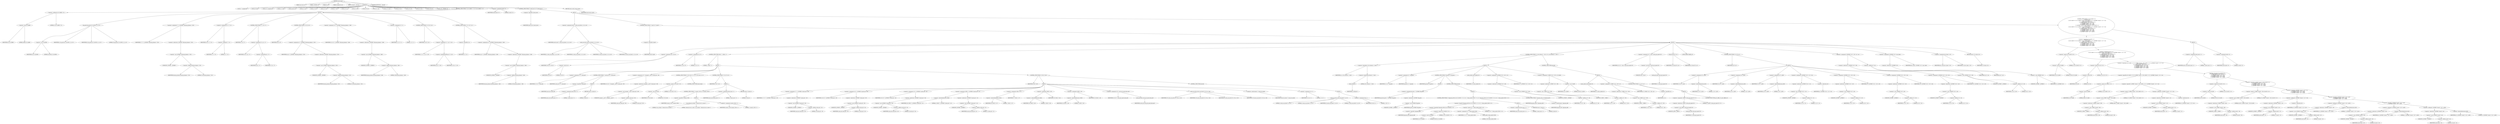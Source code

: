 digraph cache_insert {  
"1000120" [label = "(METHOD,cache_insert)" ]
"1000121" [label = "(PARAM,const char *a1)" ]
"1000122" [label = "(PARAM,_DWORD *a2)" ]
"1000123" [label = "(PARAM,int a3)" ]
"1000124" [label = "(PARAM,unsigned int a4)" ]
"1000125" [label = "(PARAM,unsigned __int16 a5)" ]
"1000126" [label = "(BLOCK,,)" ]
"1000127" [label = "(LOCAL,v7: unsigned int)" ]
"1000128" [label = "(LOCAL,v8: bool)" ]
"1000129" [label = "(LOCAL,v10: unsigned int)" ]
"1000130" [label = "(LOCAL,v11: bool)" ]
"1000131" [label = "(LOCAL,result: int)" ]
"1000132" [label = "(LOCAL,v14: int)" ]
"1000133" [label = "(LOCAL,v15: int)" ]
"1000134" [label = "(LOCAL,v16: int)" ]
"1000135" [label = "(LOCAL,v17: int)" ]
"1000136" [label = "(LOCAL,v18: int)" ]
"1000137" [label = "(LOCAL,v19: int)" ]
"1000138" [label = "(LOCAL,v20: int)" ]
"1000139" [label = "(LOCAL,v21: int)" ]
"1000140" [label = "(LOCAL,v22: char *)" ]
"1000141" [label = "(LOCAL,v23: int)" ]
"1000142" [label = "(LOCAL,v24: int)" ]
"1000143" [label = "(LOCAL,v25: int)" ]
"1000144" [label = "(LOCAL,v28: int)" ]
"1000145" [label = "(LOCAL,v29: _DWORD [ 4 ])" ]
"1000146" [label = "(CONTROL_STRUCTURE,if ( (a5 & 0x980) != 0 ),if ( (a5 & 0x980) != 0 ))" ]
"1000147" [label = "(<operator>.notEquals,(a5 & 0x980) != 0)" ]
"1000148" [label = "(<operator>.and,a5 & 0x980)" ]
"1000149" [label = "(IDENTIFIER,a5,a5 & 0x980)" ]
"1000150" [label = "(LITERAL,0x980,a5 & 0x980)" ]
"1000151" [label = "(LITERAL,0,(a5 & 0x980) != 0)" ]
"1000152" [label = "(BLOCK,,)" ]
"1000153" [label = "(log_query,log_query(a5 | 0x10000, a1, a2, 0))" ]
"1000154" [label = "(<operator>.or,a5 | 0x10000)" ]
"1000155" [label = "(IDENTIFIER,a5,a5 | 0x10000)" ]
"1000156" [label = "(LITERAL,0x10000,a5 | 0x10000)" ]
"1000157" [label = "(IDENTIFIER,a1,log_query(a5 | 0x10000, a1, a2, 0))" ]
"1000158" [label = "(IDENTIFIER,a2,log_query(a5 | 0x10000, a1, a2, 0))" ]
"1000159" [label = "(LITERAL,0,log_query(a5 | 0x10000, a1, a2, 0))" ]
"1000160" [label = "(<operator>.assignment,v7 = *(_DWORD *)(dnsmasq_daemon + 252))" ]
"1000161" [label = "(IDENTIFIER,v7,v7 = *(_DWORD *)(dnsmasq_daemon + 252))" ]
"1000162" [label = "(<operator>.indirection,*(_DWORD *)(dnsmasq_daemon + 252))" ]
"1000163" [label = "(<operator>.cast,(_DWORD *)(dnsmasq_daemon + 252))" ]
"1000164" [label = "(UNKNOWN,_DWORD *,_DWORD *)" ]
"1000165" [label = "(<operator>.addition,dnsmasq_daemon + 252)" ]
"1000166" [label = "(IDENTIFIER,dnsmasq_daemon,dnsmasq_daemon + 252)" ]
"1000167" [label = "(LITERAL,252,dnsmasq_daemon + 252)" ]
"1000168" [label = "(<operator>.assignment,v8 = v7 != 0)" ]
"1000169" [label = "(IDENTIFIER,v8,v8 = v7 != 0)" ]
"1000170" [label = "(<operator>.notEquals,v7 != 0)" ]
"1000171" [label = "(IDENTIFIER,v7,v7 != 0)" ]
"1000172" [label = "(LITERAL,0,v7 != 0)" ]
"1000173" [label = "(CONTROL_STRUCTURE,if ( v7 ),if ( v7 ))" ]
"1000174" [label = "(IDENTIFIER,v7,if ( v7 ))" ]
"1000175" [label = "(<operator>.assignment,v8 = a4 > v7)" ]
"1000176" [label = "(IDENTIFIER,v8,v8 = a4 > v7)" ]
"1000177" [label = "(<operator>.greaterThan,a4 > v7)" ]
"1000178" [label = "(IDENTIFIER,a4,a4 > v7)" ]
"1000179" [label = "(IDENTIFIER,v7,a4 > v7)" ]
"1000180" [label = "(CONTROL_STRUCTURE,if ( v8 ),if ( v8 ))" ]
"1000181" [label = "(IDENTIFIER,v8,if ( v8 ))" ]
"1000182" [label = "(<operator>.assignment,a4 = *(_DWORD *)(dnsmasq_daemon + 252))" ]
"1000183" [label = "(IDENTIFIER,a4,a4 = *(_DWORD *)(dnsmasq_daemon + 252))" ]
"1000184" [label = "(<operator>.indirection,*(_DWORD *)(dnsmasq_daemon + 252))" ]
"1000185" [label = "(<operator>.cast,(_DWORD *)(dnsmasq_daemon + 252))" ]
"1000186" [label = "(UNKNOWN,_DWORD *,_DWORD *)" ]
"1000187" [label = "(<operator>.addition,dnsmasq_daemon + 252)" ]
"1000188" [label = "(IDENTIFIER,dnsmasq_daemon,dnsmasq_daemon + 252)" ]
"1000189" [label = "(LITERAL,252,dnsmasq_daemon + 252)" ]
"1000190" [label = "(<operator>.assignment,v10 = *(_DWORD *)(dnsmasq_daemon + 248))" ]
"1000191" [label = "(IDENTIFIER,v10,v10 = *(_DWORD *)(dnsmasq_daemon + 248))" ]
"1000192" [label = "(<operator>.indirection,*(_DWORD *)(dnsmasq_daemon + 248))" ]
"1000193" [label = "(<operator>.cast,(_DWORD *)(dnsmasq_daemon + 248))" ]
"1000194" [label = "(UNKNOWN,_DWORD *,_DWORD *)" ]
"1000195" [label = "(<operator>.addition,dnsmasq_daemon + 248)" ]
"1000196" [label = "(IDENTIFIER,dnsmasq_daemon,dnsmasq_daemon + 248)" ]
"1000197" [label = "(LITERAL,248,dnsmasq_daemon + 248)" ]
"1000198" [label = "(<operator>.assignment,v11 = 1)" ]
"1000199" [label = "(IDENTIFIER,v11,v11 = 1)" ]
"1000200" [label = "(LITERAL,1,v11 = 1)" ]
"1000201" [label = "(CONTROL_STRUCTURE,if ( v10 ),if ( v10 ))" ]
"1000202" [label = "(IDENTIFIER,v10,if ( v10 ))" ]
"1000203" [label = "(<operator>.assignment,v11 = a4 >= v10)" ]
"1000204" [label = "(IDENTIFIER,v11,v11 = a4 >= v10)" ]
"1000205" [label = "(<operator>.greaterEqualsThan,a4 >= v10)" ]
"1000206" [label = "(IDENTIFIER,a4,a4 >= v10)" ]
"1000207" [label = "(IDENTIFIER,v10,a4 >= v10)" ]
"1000208" [label = "(CONTROL_STRUCTURE,if ( !v11 ),if ( !v11 ))" ]
"1000209" [label = "(<operator>.logicalNot,!v11)" ]
"1000210" [label = "(IDENTIFIER,v11,!v11)" ]
"1000211" [label = "(<operator>.assignment,a4 = *(_DWORD *)(dnsmasq_daemon + 248))" ]
"1000212" [label = "(IDENTIFIER,a4,a4 = *(_DWORD *)(dnsmasq_daemon + 248))" ]
"1000213" [label = "(<operator>.indirection,*(_DWORD *)(dnsmasq_daemon + 248))" ]
"1000214" [label = "(<operator>.cast,(_DWORD *)(dnsmasq_daemon + 248))" ]
"1000215" [label = "(UNKNOWN,_DWORD *,_DWORD *)" ]
"1000216" [label = "(<operator>.addition,dnsmasq_daemon + 248)" ]
"1000217" [label = "(IDENTIFIER,dnsmasq_daemon,dnsmasq_daemon + 248)" ]
"1000218" [label = "(LITERAL,248,dnsmasq_daemon + 248)" ]
"1000219" [label = "(<operator>.assignment,result = 0)" ]
"1000220" [label = "(IDENTIFIER,result,result = 0)" ]
"1000221" [label = "(LITERAL,0,result = 0)" ]
"1000222" [label = "(CONTROL_STRUCTURE,if ( !insert_error ),if ( !insert_error ))" ]
"1000223" [label = "(<operator>.logicalNot,!insert_error)" ]
"1000224" [label = "(IDENTIFIER,insert_error,!insert_error)" ]
"1000225" [label = "(BLOCK,,)" ]
"1000226" [label = "(<operator>.assignment,result = cache_scan_free(a1, a2, a3, a5))" ]
"1000227" [label = "(IDENTIFIER,result,result = cache_scan_free(a1, a2, a3, a5))" ]
"1000228" [label = "(cache_scan_free,cache_scan_free(a1, a2, a3, a5))" ]
"1000229" [label = "(IDENTIFIER,a1,cache_scan_free(a1, a2, a3, a5))" ]
"1000230" [label = "(IDENTIFIER,a2,cache_scan_free(a1, a2, a3, a5))" ]
"1000231" [label = "(IDENTIFIER,a3,cache_scan_free(a1, a2, a3, a5))" ]
"1000232" [label = "(IDENTIFIER,a5,cache_scan_free(a1, a2, a3, a5))" ]
"1000233" [label = "(CONTROL_STRUCTURE,if ( !result ),if ( !result ))" ]
"1000234" [label = "(<operator>.logicalNot,!result)" ]
"1000235" [label = "(IDENTIFIER,result,!result)" ]
"1000236" [label = "(BLOCK,,)" ]
"1000237" [label = "(<operator>.assignment,v28 = a5 & 4)" ]
"1000238" [label = "(IDENTIFIER,v28,v28 = a5 & 4)" ]
"1000239" [label = "(<operator>.and,a5 & 4)" ]
"1000240" [label = "(IDENTIFIER,a5,a5 & 4)" ]
"1000241" [label = "(LITERAL,4,a5 & 4)" ]
"1000242" [label = "(<operator>.assignment,v14 = 0)" ]
"1000243" [label = "(IDENTIFIER,v14,v14 = 0)" ]
"1000244" [label = "(LITERAL,0,v14 = 0)" ]
"1000245" [label = "(CONTROL_STRUCTURE,while ( 1 ),while ( 1 ))" ]
"1000246" [label = "(LITERAL,1,while ( 1 ))" ]
"1000247" [label = "(BLOCK,,)" ]
"1000248" [label = "(<operator>.assignment,v15 = cache_tail)" ]
"1000249" [label = "(IDENTIFIER,v15,v15 = cache_tail)" ]
"1000250" [label = "(IDENTIFIER,cache_tail,v15 = cache_tail)" ]
"1000251" [label = "(CONTROL_STRUCTURE,if ( !cache_tail ),if ( !cache_tail ))" ]
"1000252" [label = "(<operator>.logicalNot,!cache_tail)" ]
"1000253" [label = "(IDENTIFIER,cache_tail,!cache_tail)" ]
"1000254" [label = "(BLOCK,,)" ]
"1000255" [label = "(<operator>.assignment,insert_error = 1)" ]
"1000256" [label = "(IDENTIFIER,insert_error,insert_error = 1)" ]
"1000257" [label = "(LITERAL,1,insert_error = 1)" ]
"1000258" [label = "(RETURN,return 0;,return 0;)" ]
"1000259" [label = "(LITERAL,0,return 0;)" ]
"1000260" [label = "(<operator>.assignment,v16 = *(unsigned __int16 *)(cache_tail + 36))" ]
"1000261" [label = "(IDENTIFIER,v16,v16 = *(unsigned __int16 *)(cache_tail + 36))" ]
"1000262" [label = "(<operator>.indirection,*(unsigned __int16 *)(cache_tail + 36))" ]
"1000263" [label = "(<operator>.cast,(unsigned __int16 *)(cache_tail + 36))" ]
"1000264" [label = "(UNKNOWN,unsigned __int16 *,unsigned __int16 *)" ]
"1000265" [label = "(<operator>.addition,cache_tail + 36)" ]
"1000266" [label = "(IDENTIFIER,cache_tail,cache_tail + 36)" ]
"1000267" [label = "(LITERAL,36,cache_tail + 36)" ]
"1000268" [label = "(CONTROL_STRUCTURE,if ( (v16 & 0xC) == 0 ),if ( (v16 & 0xC) == 0 ))" ]
"1000269" [label = "(<operator>.equals,(v16 & 0xC) == 0)" ]
"1000270" [label = "(<operator>.and,v16 & 0xC)" ]
"1000271" [label = "(IDENTIFIER,v16,v16 & 0xC)" ]
"1000272" [label = "(LITERAL,0xC,v16 & 0xC)" ]
"1000273" [label = "(LITERAL,0,(v16 & 0xC) == 0)" ]
"1000274" [label = "(CONTROL_STRUCTURE,break;,break;)" ]
"1000275" [label = "(CONTROL_STRUCTURE,if ( v14 ),if ( v14 ))" ]
"1000276" [label = "(IDENTIFIER,v14,if ( v14 ))" ]
"1000277" [label = "(BLOCK,,)" ]
"1000278" [label = "(CONTROL_STRUCTURE,if ( !warned_11054 ),if ( !warned_11054 ))" ]
"1000279" [label = "(<operator>.logicalNot,!warned_11054)" ]
"1000280" [label = "(IDENTIFIER,warned_11054,!warned_11054)" ]
"1000281" [label = "(BLOCK,,)" ]
"1000282" [label = "(my_syslog,my_syslog(3, \"Internal error in cache.\"))" ]
"1000283" [label = "(LITERAL,3,my_syslog(3, \"Internal error in cache.\"))" ]
"1000284" [label = "(LITERAL,\"Internal error in cache.\",my_syslog(3, \"Internal error in cache.\"))" ]
"1000285" [label = "(<operator>.assignment,warned_11054 = 1)" ]
"1000286" [label = "(IDENTIFIER,warned_11054,warned_11054 = 1)" ]
"1000287" [label = "(LITERAL,1,warned_11054 = 1)" ]
"1000288" [label = "(<operator>.assignment,insert_error = 1)" ]
"1000289" [label = "(IDENTIFIER,insert_error,insert_error = 1)" ]
"1000290" [label = "(LITERAL,1,insert_error = 1)" ]
"1000291" [label = "(RETURN,return 0;,return 0;)" ]
"1000292" [label = "(LITERAL,0,return 0;)" ]
"1000293" [label = "(CONTROL_STRUCTURE,if ( v28 ),if ( v28 ))" ]
"1000294" [label = "(IDENTIFIER,v28,if ( v28 ))" ]
"1000295" [label = "(BLOCK,,)" ]
"1000296" [label = "(<operator>.assignment,v17 = *(_DWORD *)(cache_tail + 16))" ]
"1000297" [label = "(IDENTIFIER,v17,v17 = *(_DWORD *)(cache_tail + 16))" ]
"1000298" [label = "(<operator>.indirection,*(_DWORD *)(cache_tail + 16))" ]
"1000299" [label = "(<operator>.cast,(_DWORD *)(cache_tail + 16))" ]
"1000300" [label = "(UNKNOWN,_DWORD *,_DWORD *)" ]
"1000301" [label = "(<operator>.addition,cache_tail + 16)" ]
"1000302" [label = "(IDENTIFIER,cache_tail,cache_tail + 16)" ]
"1000303" [label = "(LITERAL,16,cache_tail + 16)" ]
"1000304" [label = "(<operator>.assignment,v18 = *(_DWORD *)(cache_tail + 20))" ]
"1000305" [label = "(IDENTIFIER,v18,v18 = *(_DWORD *)(cache_tail + 20))" ]
"1000306" [label = "(<operator>.indirection,*(_DWORD *)(cache_tail + 20))" ]
"1000307" [label = "(<operator>.cast,(_DWORD *)(cache_tail + 20))" ]
"1000308" [label = "(UNKNOWN,_DWORD *,_DWORD *)" ]
"1000309" [label = "(<operator>.addition,cache_tail + 20)" ]
"1000310" [label = "(IDENTIFIER,cache_tail,cache_tail + 20)" ]
"1000311" [label = "(LITERAL,20,cache_tail + 20)" ]
"1000312" [label = "(<operator>.assignment,v19 = *(_DWORD *)(cache_tail + 24))" ]
"1000313" [label = "(IDENTIFIER,v19,v19 = *(_DWORD *)(cache_tail + 24))" ]
"1000314" [label = "(<operator>.indirection,*(_DWORD *)(cache_tail + 24))" ]
"1000315" [label = "(<operator>.cast,(_DWORD *)(cache_tail + 24))" ]
"1000316" [label = "(UNKNOWN,_DWORD *,_DWORD *)" ]
"1000317" [label = "(<operator>.addition,cache_tail + 24)" ]
"1000318" [label = "(IDENTIFIER,cache_tail,cache_tail + 24)" ]
"1000319" [label = "(LITERAL,24,cache_tail + 24)" ]
"1000320" [label = "(<operator>.assignment,v29[0] = *(_DWORD *)(cache_tail + 12))" ]
"1000321" [label = "(<operator>.indirectIndexAccess,v29[0])" ]
"1000322" [label = "(IDENTIFIER,v29,v29[0] = *(_DWORD *)(cache_tail + 12))" ]
"1000323" [label = "(LITERAL,0,v29[0] = *(_DWORD *)(cache_tail + 12))" ]
"1000324" [label = "(<operator>.indirection,*(_DWORD *)(cache_tail + 12))" ]
"1000325" [label = "(<operator>.cast,(_DWORD *)(cache_tail + 12))" ]
"1000326" [label = "(UNKNOWN,_DWORD *,_DWORD *)" ]
"1000327" [label = "(<operator>.addition,cache_tail + 12)" ]
"1000328" [label = "(IDENTIFIER,cache_tail,cache_tail + 12)" ]
"1000329" [label = "(LITERAL,12,cache_tail + 12)" ]
"1000330" [label = "(<operator>.assignment,v29[1] = v17)" ]
"1000331" [label = "(<operator>.indirectIndexAccess,v29[1])" ]
"1000332" [label = "(IDENTIFIER,v29,v29[1] = v17)" ]
"1000333" [label = "(LITERAL,1,v29[1] = v17)" ]
"1000334" [label = "(IDENTIFIER,v17,v29[1] = v17)" ]
"1000335" [label = "(<operator>.assignment,v29[2] = v18)" ]
"1000336" [label = "(<operator>.indirectIndexAccess,v29[2])" ]
"1000337" [label = "(IDENTIFIER,v29,v29[2] = v18)" ]
"1000338" [label = "(LITERAL,2,v29[2] = v18)" ]
"1000339" [label = "(IDENTIFIER,v18,v29[2] = v18)" ]
"1000340" [label = "(<operator>.assignment,v29[3] = v19)" ]
"1000341" [label = "(<operator>.indirectIndexAccess,v29[3])" ]
"1000342" [label = "(IDENTIFIER,v29,v29[3] = v19)" ]
"1000343" [label = "(LITERAL,3,v29[3] = v19)" ]
"1000344" [label = "(IDENTIFIER,v19,v29[3] = v19)" ]
"1000345" [label = "(<operator>.assignment,v20 = cache_get_name(cache_tail))" ]
"1000346" [label = "(IDENTIFIER,v20,v20 = cache_get_name(cache_tail))" ]
"1000347" [label = "(cache_get_name,cache_get_name(cache_tail))" ]
"1000348" [label = "(IDENTIFIER,cache_tail,cache_get_name(cache_tail))" ]
"1000349" [label = "(cache_scan_free,cache_scan_free(v20, v29, a3, v16))" ]
"1000350" [label = "(IDENTIFIER,v20,cache_scan_free(v20, v29, a3, v16))" ]
"1000351" [label = "(IDENTIFIER,v29,cache_scan_free(v20, v29, a3, v16))" ]
"1000352" [label = "(IDENTIFIER,a3,cache_scan_free(v20, v29, a3, v16))" ]
"1000353" [label = "(IDENTIFIER,v16,cache_scan_free(v20, v29, a3, v16))" ]
"1000354" [label = "(<operator>.preIncrement,++cache_live_freed)" ]
"1000355" [label = "(IDENTIFIER,cache_live_freed,++cache_live_freed)" ]
"1000356" [label = "(<operator>.assignment,v14 = 1)" ]
"1000357" [label = "(IDENTIFIER,v14,v14 = 1)" ]
"1000358" [label = "(LITERAL,1,v14 = 1)" ]
"1000359" [label = "(CONTROL_STRUCTURE,else,else)" ]
"1000360" [label = "(BLOCK,,)" ]
"1000361" [label = "(cache_scan_free,cache_scan_free(0, 0, a3, 0))" ]
"1000362" [label = "(LITERAL,0,cache_scan_free(0, 0, a3, 0))" ]
"1000363" [label = "(LITERAL,0,cache_scan_free(0, 0, a3, 0))" ]
"1000364" [label = "(IDENTIFIER,a3,cache_scan_free(0, 0, a3, 0))" ]
"1000365" [label = "(LITERAL,0,cache_scan_free(0, 0, a3, 0))" ]
"1000366" [label = "(<operator>.assignment,v28 = 1)" ]
"1000367" [label = "(IDENTIFIER,v28,v28 = 1)" ]
"1000368" [label = "(LITERAL,1,v28 = 1)" ]
"1000369" [label = "(CONTROL_STRUCTURE,if ( a1 && strlen(a1) > 0x31 ),if ( a1 && strlen(a1) > 0x31 ))" ]
"1000370" [label = "(<operator>.logicalAnd,a1 && strlen(a1) > 0x31)" ]
"1000371" [label = "(IDENTIFIER,a1,a1 && strlen(a1) > 0x31)" ]
"1000372" [label = "(<operator>.greaterThan,strlen(a1) > 0x31)" ]
"1000373" [label = "(strlen,strlen(a1))" ]
"1000374" [label = "(IDENTIFIER,a1,strlen(a1))" ]
"1000375" [label = "(LITERAL,0x31,strlen(a1) > 0x31)" ]
"1000376" [label = "(BLOCK,,)" ]
"1000377" [label = "(<operator>.assignment,v21 = big_free)" ]
"1000378" [label = "(IDENTIFIER,v21,v21 = big_free)" ]
"1000379" [label = "(IDENTIFIER,big_free,v21 = big_free)" ]
"1000380" [label = "(CONTROL_STRUCTURE,if ( big_free ),if ( big_free ))" ]
"1000381" [label = "(IDENTIFIER,big_free,if ( big_free ))" ]
"1000382" [label = "(BLOCK,,)" ]
"1000383" [label = "(<operator>.assignment,big_free = *(_DWORD *)big_free)" ]
"1000384" [label = "(IDENTIFIER,big_free,big_free = *(_DWORD *)big_free)" ]
"1000385" [label = "(<operator>.indirection,*(_DWORD *)big_free)" ]
"1000386" [label = "(<operator>.cast,(_DWORD *)big_free)" ]
"1000387" [label = "(UNKNOWN,_DWORD *,_DWORD *)" ]
"1000388" [label = "(IDENTIFIER,big_free,(_DWORD *)big_free)" ]
"1000389" [label = "(CONTROL_STRUCTURE,else,else)" ]
"1000390" [label = "(BLOCK,,)" ]
"1000391" [label = "(CONTROL_STRUCTURE,if ( !bignames_left && (a5 & 0x5000) == 0 || (v21 = whine_malloc(1028)) == 0 ),if ( !bignames_left && (a5 & 0x5000) == 0 || (v21 = whine_malloc(1028)) == 0 ))" ]
"1000392" [label = "(<operator>.logicalOr,!bignames_left && (a5 & 0x5000) == 0 || (v21 = whine_malloc(1028)) == 0)" ]
"1000393" [label = "(<operator>.logicalAnd,!bignames_left && (a5 & 0x5000) == 0)" ]
"1000394" [label = "(<operator>.logicalNot,!bignames_left)" ]
"1000395" [label = "(IDENTIFIER,bignames_left,!bignames_left)" ]
"1000396" [label = "(<operator>.equals,(a5 & 0x5000) == 0)" ]
"1000397" [label = "(<operator>.and,a5 & 0x5000)" ]
"1000398" [label = "(IDENTIFIER,a5,a5 & 0x5000)" ]
"1000399" [label = "(LITERAL,0x5000,a5 & 0x5000)" ]
"1000400" [label = "(LITERAL,0,(a5 & 0x5000) == 0)" ]
"1000401" [label = "(<operator>.equals,(v21 = whine_malloc(1028)) == 0)" ]
"1000402" [label = "(<operator>.assignment,v21 = whine_malloc(1028))" ]
"1000403" [label = "(IDENTIFIER,v21,v21 = whine_malloc(1028))" ]
"1000404" [label = "(whine_malloc,whine_malloc(1028))" ]
"1000405" [label = "(LITERAL,1028,whine_malloc(1028))" ]
"1000406" [label = "(LITERAL,0,(v21 = whine_malloc(1028)) == 0)" ]
"1000407" [label = "(BLOCK,,)" ]
"1000408" [label = "(<operator>.assignment,insert_error = 1)" ]
"1000409" [label = "(IDENTIFIER,insert_error,insert_error = 1)" ]
"1000410" [label = "(LITERAL,1,insert_error = 1)" ]
"1000411" [label = "(RETURN,return 0;,return 0;)" ]
"1000412" [label = "(LITERAL,0,return 0;)" ]
"1000413" [label = "(CONTROL_STRUCTURE,if ( bignames_left ),if ( bignames_left ))" ]
"1000414" [label = "(IDENTIFIER,bignames_left,if ( bignames_left ))" ]
"1000415" [label = "(<operator>.preDecrement,--bignames_left)" ]
"1000416" [label = "(IDENTIFIER,bignames_left,--bignames_left)" ]
"1000417" [label = "(cache_unlink,cache_unlink(v15))" ]
"1000418" [label = "(IDENTIFIER,v15,cache_unlink(v15))" ]
"1000419" [label = "(<operator>.assignment,*(_DWORD *)(v15 + 40) = v21)" ]
"1000420" [label = "(<operator>.indirection,*(_DWORD *)(v15 + 40))" ]
"1000421" [label = "(<operator>.cast,(_DWORD *)(v15 + 40))" ]
"1000422" [label = "(UNKNOWN,_DWORD *,_DWORD *)" ]
"1000423" [label = "(<operator>.addition,v15 + 40)" ]
"1000424" [label = "(IDENTIFIER,v15,v15 + 40)" ]
"1000425" [label = "(LITERAL,40,v15 + 40)" ]
"1000426" [label = "(IDENTIFIER,v21,*(_DWORD *)(v15 + 40) = v21)" ]
"1000427" [label = "(<operator>.assignment,*(_WORD *)(v15 + 36) = a5 | 0x200)" ]
"1000428" [label = "(<operator>.indirection,*(_WORD *)(v15 + 36))" ]
"1000429" [label = "(<operator>.cast,(_WORD *)(v15 + 36))" ]
"1000430" [label = "(UNKNOWN,_WORD *,_WORD *)" ]
"1000431" [label = "(<operator>.addition,v15 + 36)" ]
"1000432" [label = "(IDENTIFIER,v15,v15 + 36)" ]
"1000433" [label = "(LITERAL,36,v15 + 36)" ]
"1000434" [label = "(<operator>.or,a5 | 0x200)" ]
"1000435" [label = "(IDENTIFIER,a5,a5 | 0x200)" ]
"1000436" [label = "(LITERAL,0x200,a5 | 0x200)" ]
"1000437" [label = "(CONTROL_STRUCTURE,else,else)" ]
"1000438" [label = "(BLOCK,,)" ]
"1000439" [label = "(cache_unlink,cache_unlink(v15))" ]
"1000440" [label = "(IDENTIFIER,v15,cache_unlink(v15))" ]
"1000441" [label = "(<operator>.assignment,*(_WORD *)(v15 + 36) = a5)" ]
"1000442" [label = "(<operator>.indirection,*(_WORD *)(v15 + 36))" ]
"1000443" [label = "(<operator>.cast,(_WORD *)(v15 + 36))" ]
"1000444" [label = "(UNKNOWN,_WORD *,_WORD *)" ]
"1000445" [label = "(<operator>.addition,v15 + 36)" ]
"1000446" [label = "(IDENTIFIER,v15,v15 + 36)" ]
"1000447" [label = "(LITERAL,36,v15 + 36)" ]
"1000448" [label = "(IDENTIFIER,a5,*(_WORD *)(v15 + 36) = a5)" ]
"1000449" [label = "(CONTROL_STRUCTURE,if ( !a1 ),if ( !a1 ))" ]
"1000450" [label = "(<operator>.logicalNot,!a1)" ]
"1000451" [label = "(IDENTIFIER,a1,!a1)" ]
"1000452" [label = "(BLOCK,,)" ]
"1000453" [label = "(<operator>.assignment,*(_BYTE *)cache_get_name(v15) = 0)" ]
"1000454" [label = "(<operator>.indirection,*(_BYTE *)cache_get_name(v15))" ]
"1000455" [label = "(<operator>.cast,(_BYTE *)cache_get_name(v15))" ]
"1000456" [label = "(UNKNOWN,_BYTE *,_BYTE *)" ]
"1000457" [label = "(cache_get_name,cache_get_name(v15))" ]
"1000458" [label = "(IDENTIFIER,v15,cache_get_name(v15))" ]
"1000459" [label = "(LITERAL,0,*(_BYTE *)cache_get_name(v15) = 0)" ]
"1000460" [label = "(CONTROL_STRUCTURE,goto LABEL_53;,goto LABEL_53;)" ]
"1000461" [label = "(<operator>.assignment,v22 = (char *)cache_get_name(v15))" ]
"1000462" [label = "(IDENTIFIER,v22,v22 = (char *)cache_get_name(v15))" ]
"1000463" [label = "(<operator>.cast,(char *)cache_get_name(v15))" ]
"1000464" [label = "(UNKNOWN,char *,char *)" ]
"1000465" [label = "(cache_get_name,cache_get_name(v15))" ]
"1000466" [label = "(IDENTIFIER,v15,cache_get_name(v15))" ]
"1000467" [label = "(strcpy,strcpy(v22, a1))" ]
"1000468" [label = "(IDENTIFIER,v22,strcpy(v22, a1))" ]
"1000469" [label = "(IDENTIFIER,a1,strcpy(v22, a1))" ]
"1000470" [label = "(JUMP_TARGET,LABEL_53)" ]
"1000471" [label = "(CONTROL_STRUCTURE,if ( a2 ),if ( a2 ))" ]
"1000472" [label = "(IDENTIFIER,a2,if ( a2 ))" ]
"1000473" [label = "(BLOCK,,)" ]
"1000474" [label = "(<operator>.assignment,v23 = a2[1])" ]
"1000475" [label = "(IDENTIFIER,v23,v23 = a2[1])" ]
"1000476" [label = "(<operator>.indirectIndexAccess,a2[1])" ]
"1000477" [label = "(IDENTIFIER,a2,v23 = a2[1])" ]
"1000478" [label = "(LITERAL,1,v23 = a2[1])" ]
"1000479" [label = "(<operator>.assignment,v24 = a2[2])" ]
"1000480" [label = "(IDENTIFIER,v24,v24 = a2[2])" ]
"1000481" [label = "(<operator>.indirectIndexAccess,a2[2])" ]
"1000482" [label = "(IDENTIFIER,a2,v24 = a2[2])" ]
"1000483" [label = "(LITERAL,2,v24 = a2[2])" ]
"1000484" [label = "(<operator>.assignment,v25 = a2[3])" ]
"1000485" [label = "(IDENTIFIER,v25,v25 = a2[3])" ]
"1000486" [label = "(<operator>.indirectIndexAccess,a2[3])" ]
"1000487" [label = "(IDENTIFIER,a2,v25 = a2[3])" ]
"1000488" [label = "(LITERAL,3,v25 = a2[3])" ]
"1000489" [label = "(<operator>.assignment,*(_DWORD *)(v15 + 12) = *a2)" ]
"1000490" [label = "(<operator>.indirection,*(_DWORD *)(v15 + 12))" ]
"1000491" [label = "(<operator>.cast,(_DWORD *)(v15 + 12))" ]
"1000492" [label = "(UNKNOWN,_DWORD *,_DWORD *)" ]
"1000493" [label = "(<operator>.addition,v15 + 12)" ]
"1000494" [label = "(IDENTIFIER,v15,v15 + 12)" ]
"1000495" [label = "(LITERAL,12,v15 + 12)" ]
"1000496" [label = "(<operator>.indirection,*a2)" ]
"1000497" [label = "(IDENTIFIER,a2,*(_DWORD *)(v15 + 12) = *a2)" ]
"1000498" [label = "(<operator>.assignment,*(_DWORD *)(v15 + 16) = v23)" ]
"1000499" [label = "(<operator>.indirection,*(_DWORD *)(v15 + 16))" ]
"1000500" [label = "(<operator>.cast,(_DWORD *)(v15 + 16))" ]
"1000501" [label = "(UNKNOWN,_DWORD *,_DWORD *)" ]
"1000502" [label = "(<operator>.addition,v15 + 16)" ]
"1000503" [label = "(IDENTIFIER,v15,v15 + 16)" ]
"1000504" [label = "(LITERAL,16,v15 + 16)" ]
"1000505" [label = "(IDENTIFIER,v23,*(_DWORD *)(v15 + 16) = v23)" ]
"1000506" [label = "(<operator>.assignment,*(_DWORD *)(v15 + 20) = v24)" ]
"1000507" [label = "(<operator>.indirection,*(_DWORD *)(v15 + 20))" ]
"1000508" [label = "(<operator>.cast,(_DWORD *)(v15 + 20))" ]
"1000509" [label = "(UNKNOWN,_DWORD *,_DWORD *)" ]
"1000510" [label = "(<operator>.addition,v15 + 20)" ]
"1000511" [label = "(IDENTIFIER,v15,v15 + 20)" ]
"1000512" [label = "(LITERAL,20,v15 + 20)" ]
"1000513" [label = "(IDENTIFIER,v24,*(_DWORD *)(v15 + 20) = v24)" ]
"1000514" [label = "(<operator>.assignment,*(_DWORD *)(v15 + 24) = v25)" ]
"1000515" [label = "(<operator>.indirection,*(_DWORD *)(v15 + 24))" ]
"1000516" [label = "(<operator>.cast,(_DWORD *)(v15 + 24))" ]
"1000517" [label = "(UNKNOWN,_DWORD *,_DWORD *)" ]
"1000518" [label = "(<operator>.addition,v15 + 24)" ]
"1000519" [label = "(IDENTIFIER,v15,v15 + 24)" ]
"1000520" [label = "(LITERAL,24,v15 + 24)" ]
"1000521" [label = "(IDENTIFIER,v25,*(_DWORD *)(v15 + 24) = v25)" ]
"1000522" [label = "(<operator>.assignment,*(_DWORD *)(v15 + 28) = a3 + a4)" ]
"1000523" [label = "(<operator>.indirection,*(_DWORD *)(v15 + 28))" ]
"1000524" [label = "(<operator>.cast,(_DWORD *)(v15 + 28))" ]
"1000525" [label = "(UNKNOWN,_DWORD *,_DWORD *)" ]
"1000526" [label = "(<operator>.addition,v15 + 28)" ]
"1000527" [label = "(IDENTIFIER,v15,v15 + 28)" ]
"1000528" [label = "(LITERAL,28,v15 + 28)" ]
"1000529" [label = "(<operator>.addition,a3 + a4)" ]
"1000530" [label = "(IDENTIFIER,a3,a3 + a4)" ]
"1000531" [label = "(IDENTIFIER,a4,a3 + a4)" ]
"1000532" [label = "(<operator>.assignment,*(_DWORD *)v15 = new_chain)" ]
"1000533" [label = "(<operator>.indirection,*(_DWORD *)v15)" ]
"1000534" [label = "(<operator>.cast,(_DWORD *)v15)" ]
"1000535" [label = "(UNKNOWN,_DWORD *,_DWORD *)" ]
"1000536" [label = "(IDENTIFIER,v15,(_DWORD *)v15)" ]
"1000537" [label = "(IDENTIFIER,new_chain,*(_DWORD *)v15 = new_chain)" ]
"1000538" [label = "(<operator>.assignment,new_chain = v15)" ]
"1000539" [label = "(IDENTIFIER,new_chain,new_chain = v15)" ]
"1000540" [label = "(IDENTIFIER,v15,new_chain = v15)" ]
"1000541" [label = "(RETURN,return v15;,return v15;)" ]
"1000542" [label = "(IDENTIFIER,v15,return v15;)" ]
"1000543" [label = "(CONTROL_STRUCTURE,if ( (a5 & 0x180) == 0\n      || (a5 & 8) == 0\n      || ((a5 & 0x80) == 0 || (*(_WORD *)(result + 36) & 0x80) == 0 || *(_DWORD *)(result + 12) != *a2)\n      && ((a5 & 0x100) == 0\n       || (*(_WORD *)(result + 36) & 0x100) == 0\n       || *(_DWORD *)(result + 12) != *a2\n       || *(_DWORD *)(result + 16) != a2[1]\n       || *(_DWORD *)(result + 20) != a2[2]\n       || *(_DWORD *)(result + 24) != a2[3]) ),if ( (a5 & 0x180) == 0\n      || (a5 & 8) == 0\n      || ((a5 & 0x80) == 0 || (*(_WORD *)(result + 36) & 0x80) == 0 || *(_DWORD *)(result + 12) != *a2)\n      && ((a5 & 0x100) == 0\n       || (*(_WORD *)(result + 36) & 0x100) == 0\n       || *(_DWORD *)(result + 12) != *a2\n       || *(_DWORD *)(result + 16) != a2[1]\n       || *(_DWORD *)(result + 20) != a2[2]\n       || *(_DWORD *)(result + 24) != a2[3]) ))" ]
"1000544" [label = "(<operator>.logicalOr,(a5 & 0x180) == 0\n      || (a5 & 8) == 0\n      || ((a5 & 0x80) == 0 || (*(_WORD *)(result + 36) & 0x80) == 0 || *(_DWORD *)(result + 12) != *a2)\n      && ((a5 & 0x100) == 0\n       || (*(_WORD *)(result + 36) & 0x100) == 0\n       || *(_DWORD *)(result + 12) != *a2\n       || *(_DWORD *)(result + 16) != a2[1]\n       || *(_DWORD *)(result + 20) != a2[2]\n       || *(_DWORD *)(result + 24) != a2[3]))" ]
"1000545" [label = "(<operator>.equals,(a5 & 0x180) == 0)" ]
"1000546" [label = "(<operator>.and,a5 & 0x180)" ]
"1000547" [label = "(IDENTIFIER,a5,a5 & 0x180)" ]
"1000548" [label = "(LITERAL,0x180,a5 & 0x180)" ]
"1000549" [label = "(LITERAL,0,(a5 & 0x180) == 0)" ]
"1000550" [label = "(<operator>.logicalOr,(a5 & 8) == 0\n      || ((a5 & 0x80) == 0 || (*(_WORD *)(result + 36) & 0x80) == 0 || *(_DWORD *)(result + 12) != *a2)\n      && ((a5 & 0x100) == 0\n       || (*(_WORD *)(result + 36) & 0x100) == 0\n       || *(_DWORD *)(result + 12) != *a2\n       || *(_DWORD *)(result + 16) != a2[1]\n       || *(_DWORD *)(result + 20) != a2[2]\n       || *(_DWORD *)(result + 24) != a2[3]))" ]
"1000551" [label = "(<operator>.equals,(a5 & 8) == 0)" ]
"1000552" [label = "(<operator>.and,a5 & 8)" ]
"1000553" [label = "(IDENTIFIER,a5,a5 & 8)" ]
"1000554" [label = "(LITERAL,8,a5 & 8)" ]
"1000555" [label = "(LITERAL,0,(a5 & 8) == 0)" ]
"1000556" [label = "(<operator>.logicalAnd,((a5 & 0x80) == 0 || (*(_WORD *)(result + 36) & 0x80) == 0 || *(_DWORD *)(result + 12) != *a2)\n      && ((a5 & 0x100) == 0\n       || (*(_WORD *)(result + 36) & 0x100) == 0\n       || *(_DWORD *)(result + 12) != *a2\n       || *(_DWORD *)(result + 16) != a2[1]\n       || *(_DWORD *)(result + 20) != a2[2]\n       || *(_DWORD *)(result + 24) != a2[3]))" ]
"1000557" [label = "(<operator>.logicalOr,(a5 & 0x80) == 0 || (*(_WORD *)(result + 36) & 0x80) == 0 || *(_DWORD *)(result + 12) != *a2)" ]
"1000558" [label = "(<operator>.equals,(a5 & 0x80) == 0)" ]
"1000559" [label = "(<operator>.and,a5 & 0x80)" ]
"1000560" [label = "(IDENTIFIER,a5,a5 & 0x80)" ]
"1000561" [label = "(LITERAL,0x80,a5 & 0x80)" ]
"1000562" [label = "(LITERAL,0,(a5 & 0x80) == 0)" ]
"1000563" [label = "(<operator>.logicalOr,(*(_WORD *)(result + 36) & 0x80) == 0 || *(_DWORD *)(result + 12) != *a2)" ]
"1000564" [label = "(<operator>.equals,(*(_WORD *)(result + 36) & 0x80) == 0)" ]
"1000565" [label = "(<operator>.and,*(_WORD *)(result + 36) & 0x80)" ]
"1000566" [label = "(<operator>.indirection,*(_WORD *)(result + 36))" ]
"1000567" [label = "(<operator>.cast,(_WORD *)(result + 36))" ]
"1000568" [label = "(UNKNOWN,_WORD *,_WORD *)" ]
"1000569" [label = "(<operator>.addition,result + 36)" ]
"1000570" [label = "(IDENTIFIER,result,result + 36)" ]
"1000571" [label = "(LITERAL,36,result + 36)" ]
"1000572" [label = "(LITERAL,0x80,*(_WORD *)(result + 36) & 0x80)" ]
"1000573" [label = "(LITERAL,0,(*(_WORD *)(result + 36) & 0x80) == 0)" ]
"1000574" [label = "(<operator>.notEquals,*(_DWORD *)(result + 12) != *a2)" ]
"1000575" [label = "(<operator>.indirection,*(_DWORD *)(result + 12))" ]
"1000576" [label = "(<operator>.cast,(_DWORD *)(result + 12))" ]
"1000577" [label = "(UNKNOWN,_DWORD *,_DWORD *)" ]
"1000578" [label = "(<operator>.addition,result + 12)" ]
"1000579" [label = "(IDENTIFIER,result,result + 12)" ]
"1000580" [label = "(LITERAL,12,result + 12)" ]
"1000581" [label = "(<operator>.indirection,*a2)" ]
"1000582" [label = "(IDENTIFIER,a2,*(_DWORD *)(result + 12) != *a2)" ]
"1000583" [label = "(<operator>.logicalOr,(a5 & 0x100) == 0\n       || (*(_WORD *)(result + 36) & 0x100) == 0\n       || *(_DWORD *)(result + 12) != *a2\n       || *(_DWORD *)(result + 16) != a2[1]\n       || *(_DWORD *)(result + 20) != a2[2]\n       || *(_DWORD *)(result + 24) != a2[3])" ]
"1000584" [label = "(<operator>.equals,(a5 & 0x100) == 0)" ]
"1000585" [label = "(<operator>.and,a5 & 0x100)" ]
"1000586" [label = "(IDENTIFIER,a5,a5 & 0x100)" ]
"1000587" [label = "(LITERAL,0x100,a5 & 0x100)" ]
"1000588" [label = "(LITERAL,0,(a5 & 0x100) == 0)" ]
"1000589" [label = "(<operator>.logicalOr,(*(_WORD *)(result + 36) & 0x100) == 0\n       || *(_DWORD *)(result + 12) != *a2\n       || *(_DWORD *)(result + 16) != a2[1]\n       || *(_DWORD *)(result + 20) != a2[2]\n       || *(_DWORD *)(result + 24) != a2[3])" ]
"1000590" [label = "(<operator>.equals,(*(_WORD *)(result + 36) & 0x100) == 0)" ]
"1000591" [label = "(<operator>.and,*(_WORD *)(result + 36) & 0x100)" ]
"1000592" [label = "(<operator>.indirection,*(_WORD *)(result + 36))" ]
"1000593" [label = "(<operator>.cast,(_WORD *)(result + 36))" ]
"1000594" [label = "(UNKNOWN,_WORD *,_WORD *)" ]
"1000595" [label = "(<operator>.addition,result + 36)" ]
"1000596" [label = "(IDENTIFIER,result,result + 36)" ]
"1000597" [label = "(LITERAL,36,result + 36)" ]
"1000598" [label = "(LITERAL,0x100,*(_WORD *)(result + 36) & 0x100)" ]
"1000599" [label = "(LITERAL,0,(*(_WORD *)(result + 36) & 0x100) == 0)" ]
"1000600" [label = "(<operator>.logicalOr,*(_DWORD *)(result + 12) != *a2\n       || *(_DWORD *)(result + 16) != a2[1]\n       || *(_DWORD *)(result + 20) != a2[2]\n       || *(_DWORD *)(result + 24) != a2[3])" ]
"1000601" [label = "(<operator>.notEquals,*(_DWORD *)(result + 12) != *a2)" ]
"1000602" [label = "(<operator>.indirection,*(_DWORD *)(result + 12))" ]
"1000603" [label = "(<operator>.cast,(_DWORD *)(result + 12))" ]
"1000604" [label = "(UNKNOWN,_DWORD *,_DWORD *)" ]
"1000605" [label = "(<operator>.addition,result + 12)" ]
"1000606" [label = "(IDENTIFIER,result,result + 12)" ]
"1000607" [label = "(LITERAL,12,result + 12)" ]
"1000608" [label = "(<operator>.indirection,*a2)" ]
"1000609" [label = "(IDENTIFIER,a2,*(_DWORD *)(result + 12) != *a2)" ]
"1000610" [label = "(<operator>.logicalOr,*(_DWORD *)(result + 16) != a2[1]\n       || *(_DWORD *)(result + 20) != a2[2]\n       || *(_DWORD *)(result + 24) != a2[3])" ]
"1000611" [label = "(<operator>.notEquals,*(_DWORD *)(result + 16) != a2[1])" ]
"1000612" [label = "(<operator>.indirection,*(_DWORD *)(result + 16))" ]
"1000613" [label = "(<operator>.cast,(_DWORD *)(result + 16))" ]
"1000614" [label = "(UNKNOWN,_DWORD *,_DWORD *)" ]
"1000615" [label = "(<operator>.addition,result + 16)" ]
"1000616" [label = "(IDENTIFIER,result,result + 16)" ]
"1000617" [label = "(LITERAL,16,result + 16)" ]
"1000618" [label = "(<operator>.indirectIndexAccess,a2[1])" ]
"1000619" [label = "(IDENTIFIER,a2,*(_DWORD *)(result + 16) != a2[1])" ]
"1000620" [label = "(LITERAL,1,*(_DWORD *)(result + 16) != a2[1])" ]
"1000621" [label = "(<operator>.logicalOr,*(_DWORD *)(result + 20) != a2[2]\n       || *(_DWORD *)(result + 24) != a2[3])" ]
"1000622" [label = "(<operator>.notEquals,*(_DWORD *)(result + 20) != a2[2])" ]
"1000623" [label = "(<operator>.indirection,*(_DWORD *)(result + 20))" ]
"1000624" [label = "(<operator>.cast,(_DWORD *)(result + 20))" ]
"1000625" [label = "(UNKNOWN,_DWORD *,_DWORD *)" ]
"1000626" [label = "(<operator>.addition,result + 20)" ]
"1000627" [label = "(IDENTIFIER,result,result + 20)" ]
"1000628" [label = "(LITERAL,20,result + 20)" ]
"1000629" [label = "(<operator>.indirectIndexAccess,a2[2])" ]
"1000630" [label = "(IDENTIFIER,a2,*(_DWORD *)(result + 20) != a2[2])" ]
"1000631" [label = "(LITERAL,2,*(_DWORD *)(result + 20) != a2[2])" ]
"1000632" [label = "(<operator>.notEquals,*(_DWORD *)(result + 24) != a2[3])" ]
"1000633" [label = "(<operator>.indirection,*(_DWORD *)(result + 24))" ]
"1000634" [label = "(<operator>.cast,(_DWORD *)(result + 24))" ]
"1000635" [label = "(UNKNOWN,_DWORD *,_DWORD *)" ]
"1000636" [label = "(<operator>.addition,result + 24)" ]
"1000637" [label = "(IDENTIFIER,result,result + 24)" ]
"1000638" [label = "(LITERAL,24,result + 24)" ]
"1000639" [label = "(<operator>.indirectIndexAccess,a2[3])" ]
"1000640" [label = "(IDENTIFIER,a2,*(_DWORD *)(result + 24) != a2[3])" ]
"1000641" [label = "(LITERAL,3,*(_DWORD *)(result + 24) != a2[3])" ]
"1000642" [label = "(BLOCK,,)" ]
"1000643" [label = "(<operator>.assignment,insert_error = 1)" ]
"1000644" [label = "(IDENTIFIER,insert_error,insert_error = 1)" ]
"1000645" [label = "(LITERAL,1,insert_error = 1)" ]
"1000646" [label = "(<operator>.assignment,result = 0)" ]
"1000647" [label = "(IDENTIFIER,result,result = 0)" ]
"1000648" [label = "(LITERAL,0,result = 0)" ]
"1000649" [label = "(RETURN,return result;,return result;)" ]
"1000650" [label = "(IDENTIFIER,result,return result;)" ]
"1000651" [label = "(METHOD_RETURN,int __fastcall)" ]
  "1000120" -> "1000121" 
  "1000120" -> "1000122" 
  "1000120" -> "1000123" 
  "1000120" -> "1000124" 
  "1000120" -> "1000125" 
  "1000120" -> "1000126" 
  "1000120" -> "1000651" 
  "1000126" -> "1000127" 
  "1000126" -> "1000128" 
  "1000126" -> "1000129" 
  "1000126" -> "1000130" 
  "1000126" -> "1000131" 
  "1000126" -> "1000132" 
  "1000126" -> "1000133" 
  "1000126" -> "1000134" 
  "1000126" -> "1000135" 
  "1000126" -> "1000136" 
  "1000126" -> "1000137" 
  "1000126" -> "1000138" 
  "1000126" -> "1000139" 
  "1000126" -> "1000140" 
  "1000126" -> "1000141" 
  "1000126" -> "1000142" 
  "1000126" -> "1000143" 
  "1000126" -> "1000144" 
  "1000126" -> "1000145" 
  "1000126" -> "1000146" 
  "1000126" -> "1000219" 
  "1000126" -> "1000222" 
  "1000126" -> "1000649" 
  "1000146" -> "1000147" 
  "1000146" -> "1000152" 
  "1000147" -> "1000148" 
  "1000147" -> "1000151" 
  "1000148" -> "1000149" 
  "1000148" -> "1000150" 
  "1000152" -> "1000153" 
  "1000152" -> "1000160" 
  "1000152" -> "1000168" 
  "1000152" -> "1000173" 
  "1000152" -> "1000180" 
  "1000152" -> "1000190" 
  "1000152" -> "1000198" 
  "1000152" -> "1000201" 
  "1000152" -> "1000208" 
  "1000153" -> "1000154" 
  "1000153" -> "1000157" 
  "1000153" -> "1000158" 
  "1000153" -> "1000159" 
  "1000154" -> "1000155" 
  "1000154" -> "1000156" 
  "1000160" -> "1000161" 
  "1000160" -> "1000162" 
  "1000162" -> "1000163" 
  "1000163" -> "1000164" 
  "1000163" -> "1000165" 
  "1000165" -> "1000166" 
  "1000165" -> "1000167" 
  "1000168" -> "1000169" 
  "1000168" -> "1000170" 
  "1000170" -> "1000171" 
  "1000170" -> "1000172" 
  "1000173" -> "1000174" 
  "1000173" -> "1000175" 
  "1000175" -> "1000176" 
  "1000175" -> "1000177" 
  "1000177" -> "1000178" 
  "1000177" -> "1000179" 
  "1000180" -> "1000181" 
  "1000180" -> "1000182" 
  "1000182" -> "1000183" 
  "1000182" -> "1000184" 
  "1000184" -> "1000185" 
  "1000185" -> "1000186" 
  "1000185" -> "1000187" 
  "1000187" -> "1000188" 
  "1000187" -> "1000189" 
  "1000190" -> "1000191" 
  "1000190" -> "1000192" 
  "1000192" -> "1000193" 
  "1000193" -> "1000194" 
  "1000193" -> "1000195" 
  "1000195" -> "1000196" 
  "1000195" -> "1000197" 
  "1000198" -> "1000199" 
  "1000198" -> "1000200" 
  "1000201" -> "1000202" 
  "1000201" -> "1000203" 
  "1000203" -> "1000204" 
  "1000203" -> "1000205" 
  "1000205" -> "1000206" 
  "1000205" -> "1000207" 
  "1000208" -> "1000209" 
  "1000208" -> "1000211" 
  "1000209" -> "1000210" 
  "1000211" -> "1000212" 
  "1000211" -> "1000213" 
  "1000213" -> "1000214" 
  "1000214" -> "1000215" 
  "1000214" -> "1000216" 
  "1000216" -> "1000217" 
  "1000216" -> "1000218" 
  "1000219" -> "1000220" 
  "1000219" -> "1000221" 
  "1000222" -> "1000223" 
  "1000222" -> "1000225" 
  "1000223" -> "1000224" 
  "1000225" -> "1000226" 
  "1000225" -> "1000233" 
  "1000225" -> "1000543" 
  "1000226" -> "1000227" 
  "1000226" -> "1000228" 
  "1000228" -> "1000229" 
  "1000228" -> "1000230" 
  "1000228" -> "1000231" 
  "1000228" -> "1000232" 
  "1000233" -> "1000234" 
  "1000233" -> "1000236" 
  "1000234" -> "1000235" 
  "1000236" -> "1000237" 
  "1000236" -> "1000242" 
  "1000236" -> "1000245" 
  "1000236" -> "1000369" 
  "1000236" -> "1000461" 
  "1000236" -> "1000467" 
  "1000236" -> "1000470" 
  "1000236" -> "1000471" 
  "1000236" -> "1000522" 
  "1000236" -> "1000532" 
  "1000236" -> "1000538" 
  "1000236" -> "1000541" 
  "1000237" -> "1000238" 
  "1000237" -> "1000239" 
  "1000239" -> "1000240" 
  "1000239" -> "1000241" 
  "1000242" -> "1000243" 
  "1000242" -> "1000244" 
  "1000245" -> "1000246" 
  "1000245" -> "1000247" 
  "1000247" -> "1000248" 
  "1000247" -> "1000251" 
  "1000247" -> "1000260" 
  "1000247" -> "1000268" 
  "1000247" -> "1000275" 
  "1000247" -> "1000293" 
  "1000248" -> "1000249" 
  "1000248" -> "1000250" 
  "1000251" -> "1000252" 
  "1000251" -> "1000254" 
  "1000252" -> "1000253" 
  "1000254" -> "1000255" 
  "1000254" -> "1000258" 
  "1000255" -> "1000256" 
  "1000255" -> "1000257" 
  "1000258" -> "1000259" 
  "1000260" -> "1000261" 
  "1000260" -> "1000262" 
  "1000262" -> "1000263" 
  "1000263" -> "1000264" 
  "1000263" -> "1000265" 
  "1000265" -> "1000266" 
  "1000265" -> "1000267" 
  "1000268" -> "1000269" 
  "1000268" -> "1000274" 
  "1000269" -> "1000270" 
  "1000269" -> "1000273" 
  "1000270" -> "1000271" 
  "1000270" -> "1000272" 
  "1000275" -> "1000276" 
  "1000275" -> "1000277" 
  "1000277" -> "1000278" 
  "1000277" -> "1000288" 
  "1000277" -> "1000291" 
  "1000278" -> "1000279" 
  "1000278" -> "1000281" 
  "1000279" -> "1000280" 
  "1000281" -> "1000282" 
  "1000281" -> "1000285" 
  "1000282" -> "1000283" 
  "1000282" -> "1000284" 
  "1000285" -> "1000286" 
  "1000285" -> "1000287" 
  "1000288" -> "1000289" 
  "1000288" -> "1000290" 
  "1000291" -> "1000292" 
  "1000293" -> "1000294" 
  "1000293" -> "1000295" 
  "1000293" -> "1000359" 
  "1000295" -> "1000296" 
  "1000295" -> "1000304" 
  "1000295" -> "1000312" 
  "1000295" -> "1000320" 
  "1000295" -> "1000330" 
  "1000295" -> "1000335" 
  "1000295" -> "1000340" 
  "1000295" -> "1000345" 
  "1000295" -> "1000349" 
  "1000295" -> "1000354" 
  "1000295" -> "1000356" 
  "1000296" -> "1000297" 
  "1000296" -> "1000298" 
  "1000298" -> "1000299" 
  "1000299" -> "1000300" 
  "1000299" -> "1000301" 
  "1000301" -> "1000302" 
  "1000301" -> "1000303" 
  "1000304" -> "1000305" 
  "1000304" -> "1000306" 
  "1000306" -> "1000307" 
  "1000307" -> "1000308" 
  "1000307" -> "1000309" 
  "1000309" -> "1000310" 
  "1000309" -> "1000311" 
  "1000312" -> "1000313" 
  "1000312" -> "1000314" 
  "1000314" -> "1000315" 
  "1000315" -> "1000316" 
  "1000315" -> "1000317" 
  "1000317" -> "1000318" 
  "1000317" -> "1000319" 
  "1000320" -> "1000321" 
  "1000320" -> "1000324" 
  "1000321" -> "1000322" 
  "1000321" -> "1000323" 
  "1000324" -> "1000325" 
  "1000325" -> "1000326" 
  "1000325" -> "1000327" 
  "1000327" -> "1000328" 
  "1000327" -> "1000329" 
  "1000330" -> "1000331" 
  "1000330" -> "1000334" 
  "1000331" -> "1000332" 
  "1000331" -> "1000333" 
  "1000335" -> "1000336" 
  "1000335" -> "1000339" 
  "1000336" -> "1000337" 
  "1000336" -> "1000338" 
  "1000340" -> "1000341" 
  "1000340" -> "1000344" 
  "1000341" -> "1000342" 
  "1000341" -> "1000343" 
  "1000345" -> "1000346" 
  "1000345" -> "1000347" 
  "1000347" -> "1000348" 
  "1000349" -> "1000350" 
  "1000349" -> "1000351" 
  "1000349" -> "1000352" 
  "1000349" -> "1000353" 
  "1000354" -> "1000355" 
  "1000356" -> "1000357" 
  "1000356" -> "1000358" 
  "1000359" -> "1000360" 
  "1000360" -> "1000361" 
  "1000360" -> "1000366" 
  "1000361" -> "1000362" 
  "1000361" -> "1000363" 
  "1000361" -> "1000364" 
  "1000361" -> "1000365" 
  "1000366" -> "1000367" 
  "1000366" -> "1000368" 
  "1000369" -> "1000370" 
  "1000369" -> "1000376" 
  "1000369" -> "1000437" 
  "1000370" -> "1000371" 
  "1000370" -> "1000372" 
  "1000372" -> "1000373" 
  "1000372" -> "1000375" 
  "1000373" -> "1000374" 
  "1000376" -> "1000377" 
  "1000376" -> "1000380" 
  "1000376" -> "1000417" 
  "1000376" -> "1000419" 
  "1000376" -> "1000427" 
  "1000377" -> "1000378" 
  "1000377" -> "1000379" 
  "1000380" -> "1000381" 
  "1000380" -> "1000382" 
  "1000380" -> "1000389" 
  "1000382" -> "1000383" 
  "1000383" -> "1000384" 
  "1000383" -> "1000385" 
  "1000385" -> "1000386" 
  "1000386" -> "1000387" 
  "1000386" -> "1000388" 
  "1000389" -> "1000390" 
  "1000390" -> "1000391" 
  "1000390" -> "1000413" 
  "1000391" -> "1000392" 
  "1000391" -> "1000407" 
  "1000392" -> "1000393" 
  "1000392" -> "1000401" 
  "1000393" -> "1000394" 
  "1000393" -> "1000396" 
  "1000394" -> "1000395" 
  "1000396" -> "1000397" 
  "1000396" -> "1000400" 
  "1000397" -> "1000398" 
  "1000397" -> "1000399" 
  "1000401" -> "1000402" 
  "1000401" -> "1000406" 
  "1000402" -> "1000403" 
  "1000402" -> "1000404" 
  "1000404" -> "1000405" 
  "1000407" -> "1000408" 
  "1000407" -> "1000411" 
  "1000408" -> "1000409" 
  "1000408" -> "1000410" 
  "1000411" -> "1000412" 
  "1000413" -> "1000414" 
  "1000413" -> "1000415" 
  "1000415" -> "1000416" 
  "1000417" -> "1000418" 
  "1000419" -> "1000420" 
  "1000419" -> "1000426" 
  "1000420" -> "1000421" 
  "1000421" -> "1000422" 
  "1000421" -> "1000423" 
  "1000423" -> "1000424" 
  "1000423" -> "1000425" 
  "1000427" -> "1000428" 
  "1000427" -> "1000434" 
  "1000428" -> "1000429" 
  "1000429" -> "1000430" 
  "1000429" -> "1000431" 
  "1000431" -> "1000432" 
  "1000431" -> "1000433" 
  "1000434" -> "1000435" 
  "1000434" -> "1000436" 
  "1000437" -> "1000438" 
  "1000438" -> "1000439" 
  "1000438" -> "1000441" 
  "1000438" -> "1000449" 
  "1000439" -> "1000440" 
  "1000441" -> "1000442" 
  "1000441" -> "1000448" 
  "1000442" -> "1000443" 
  "1000443" -> "1000444" 
  "1000443" -> "1000445" 
  "1000445" -> "1000446" 
  "1000445" -> "1000447" 
  "1000449" -> "1000450" 
  "1000449" -> "1000452" 
  "1000450" -> "1000451" 
  "1000452" -> "1000453" 
  "1000452" -> "1000460" 
  "1000453" -> "1000454" 
  "1000453" -> "1000459" 
  "1000454" -> "1000455" 
  "1000455" -> "1000456" 
  "1000455" -> "1000457" 
  "1000457" -> "1000458" 
  "1000461" -> "1000462" 
  "1000461" -> "1000463" 
  "1000463" -> "1000464" 
  "1000463" -> "1000465" 
  "1000465" -> "1000466" 
  "1000467" -> "1000468" 
  "1000467" -> "1000469" 
  "1000471" -> "1000472" 
  "1000471" -> "1000473" 
  "1000473" -> "1000474" 
  "1000473" -> "1000479" 
  "1000473" -> "1000484" 
  "1000473" -> "1000489" 
  "1000473" -> "1000498" 
  "1000473" -> "1000506" 
  "1000473" -> "1000514" 
  "1000474" -> "1000475" 
  "1000474" -> "1000476" 
  "1000476" -> "1000477" 
  "1000476" -> "1000478" 
  "1000479" -> "1000480" 
  "1000479" -> "1000481" 
  "1000481" -> "1000482" 
  "1000481" -> "1000483" 
  "1000484" -> "1000485" 
  "1000484" -> "1000486" 
  "1000486" -> "1000487" 
  "1000486" -> "1000488" 
  "1000489" -> "1000490" 
  "1000489" -> "1000496" 
  "1000490" -> "1000491" 
  "1000491" -> "1000492" 
  "1000491" -> "1000493" 
  "1000493" -> "1000494" 
  "1000493" -> "1000495" 
  "1000496" -> "1000497" 
  "1000498" -> "1000499" 
  "1000498" -> "1000505" 
  "1000499" -> "1000500" 
  "1000500" -> "1000501" 
  "1000500" -> "1000502" 
  "1000502" -> "1000503" 
  "1000502" -> "1000504" 
  "1000506" -> "1000507" 
  "1000506" -> "1000513" 
  "1000507" -> "1000508" 
  "1000508" -> "1000509" 
  "1000508" -> "1000510" 
  "1000510" -> "1000511" 
  "1000510" -> "1000512" 
  "1000514" -> "1000515" 
  "1000514" -> "1000521" 
  "1000515" -> "1000516" 
  "1000516" -> "1000517" 
  "1000516" -> "1000518" 
  "1000518" -> "1000519" 
  "1000518" -> "1000520" 
  "1000522" -> "1000523" 
  "1000522" -> "1000529" 
  "1000523" -> "1000524" 
  "1000524" -> "1000525" 
  "1000524" -> "1000526" 
  "1000526" -> "1000527" 
  "1000526" -> "1000528" 
  "1000529" -> "1000530" 
  "1000529" -> "1000531" 
  "1000532" -> "1000533" 
  "1000532" -> "1000537" 
  "1000533" -> "1000534" 
  "1000534" -> "1000535" 
  "1000534" -> "1000536" 
  "1000538" -> "1000539" 
  "1000538" -> "1000540" 
  "1000541" -> "1000542" 
  "1000543" -> "1000544" 
  "1000543" -> "1000642" 
  "1000544" -> "1000545" 
  "1000544" -> "1000550" 
  "1000545" -> "1000546" 
  "1000545" -> "1000549" 
  "1000546" -> "1000547" 
  "1000546" -> "1000548" 
  "1000550" -> "1000551" 
  "1000550" -> "1000556" 
  "1000551" -> "1000552" 
  "1000551" -> "1000555" 
  "1000552" -> "1000553" 
  "1000552" -> "1000554" 
  "1000556" -> "1000557" 
  "1000556" -> "1000583" 
  "1000557" -> "1000558" 
  "1000557" -> "1000563" 
  "1000558" -> "1000559" 
  "1000558" -> "1000562" 
  "1000559" -> "1000560" 
  "1000559" -> "1000561" 
  "1000563" -> "1000564" 
  "1000563" -> "1000574" 
  "1000564" -> "1000565" 
  "1000564" -> "1000573" 
  "1000565" -> "1000566" 
  "1000565" -> "1000572" 
  "1000566" -> "1000567" 
  "1000567" -> "1000568" 
  "1000567" -> "1000569" 
  "1000569" -> "1000570" 
  "1000569" -> "1000571" 
  "1000574" -> "1000575" 
  "1000574" -> "1000581" 
  "1000575" -> "1000576" 
  "1000576" -> "1000577" 
  "1000576" -> "1000578" 
  "1000578" -> "1000579" 
  "1000578" -> "1000580" 
  "1000581" -> "1000582" 
  "1000583" -> "1000584" 
  "1000583" -> "1000589" 
  "1000584" -> "1000585" 
  "1000584" -> "1000588" 
  "1000585" -> "1000586" 
  "1000585" -> "1000587" 
  "1000589" -> "1000590" 
  "1000589" -> "1000600" 
  "1000590" -> "1000591" 
  "1000590" -> "1000599" 
  "1000591" -> "1000592" 
  "1000591" -> "1000598" 
  "1000592" -> "1000593" 
  "1000593" -> "1000594" 
  "1000593" -> "1000595" 
  "1000595" -> "1000596" 
  "1000595" -> "1000597" 
  "1000600" -> "1000601" 
  "1000600" -> "1000610" 
  "1000601" -> "1000602" 
  "1000601" -> "1000608" 
  "1000602" -> "1000603" 
  "1000603" -> "1000604" 
  "1000603" -> "1000605" 
  "1000605" -> "1000606" 
  "1000605" -> "1000607" 
  "1000608" -> "1000609" 
  "1000610" -> "1000611" 
  "1000610" -> "1000621" 
  "1000611" -> "1000612" 
  "1000611" -> "1000618" 
  "1000612" -> "1000613" 
  "1000613" -> "1000614" 
  "1000613" -> "1000615" 
  "1000615" -> "1000616" 
  "1000615" -> "1000617" 
  "1000618" -> "1000619" 
  "1000618" -> "1000620" 
  "1000621" -> "1000622" 
  "1000621" -> "1000632" 
  "1000622" -> "1000623" 
  "1000622" -> "1000629" 
  "1000623" -> "1000624" 
  "1000624" -> "1000625" 
  "1000624" -> "1000626" 
  "1000626" -> "1000627" 
  "1000626" -> "1000628" 
  "1000629" -> "1000630" 
  "1000629" -> "1000631" 
  "1000632" -> "1000633" 
  "1000632" -> "1000639" 
  "1000633" -> "1000634" 
  "1000634" -> "1000635" 
  "1000634" -> "1000636" 
  "1000636" -> "1000637" 
  "1000636" -> "1000638" 
  "1000639" -> "1000640" 
  "1000639" -> "1000641" 
  "1000642" -> "1000643" 
  "1000642" -> "1000646" 
  "1000643" -> "1000644" 
  "1000643" -> "1000645" 
  "1000646" -> "1000647" 
  "1000646" -> "1000648" 
  "1000649" -> "1000650" 
}
